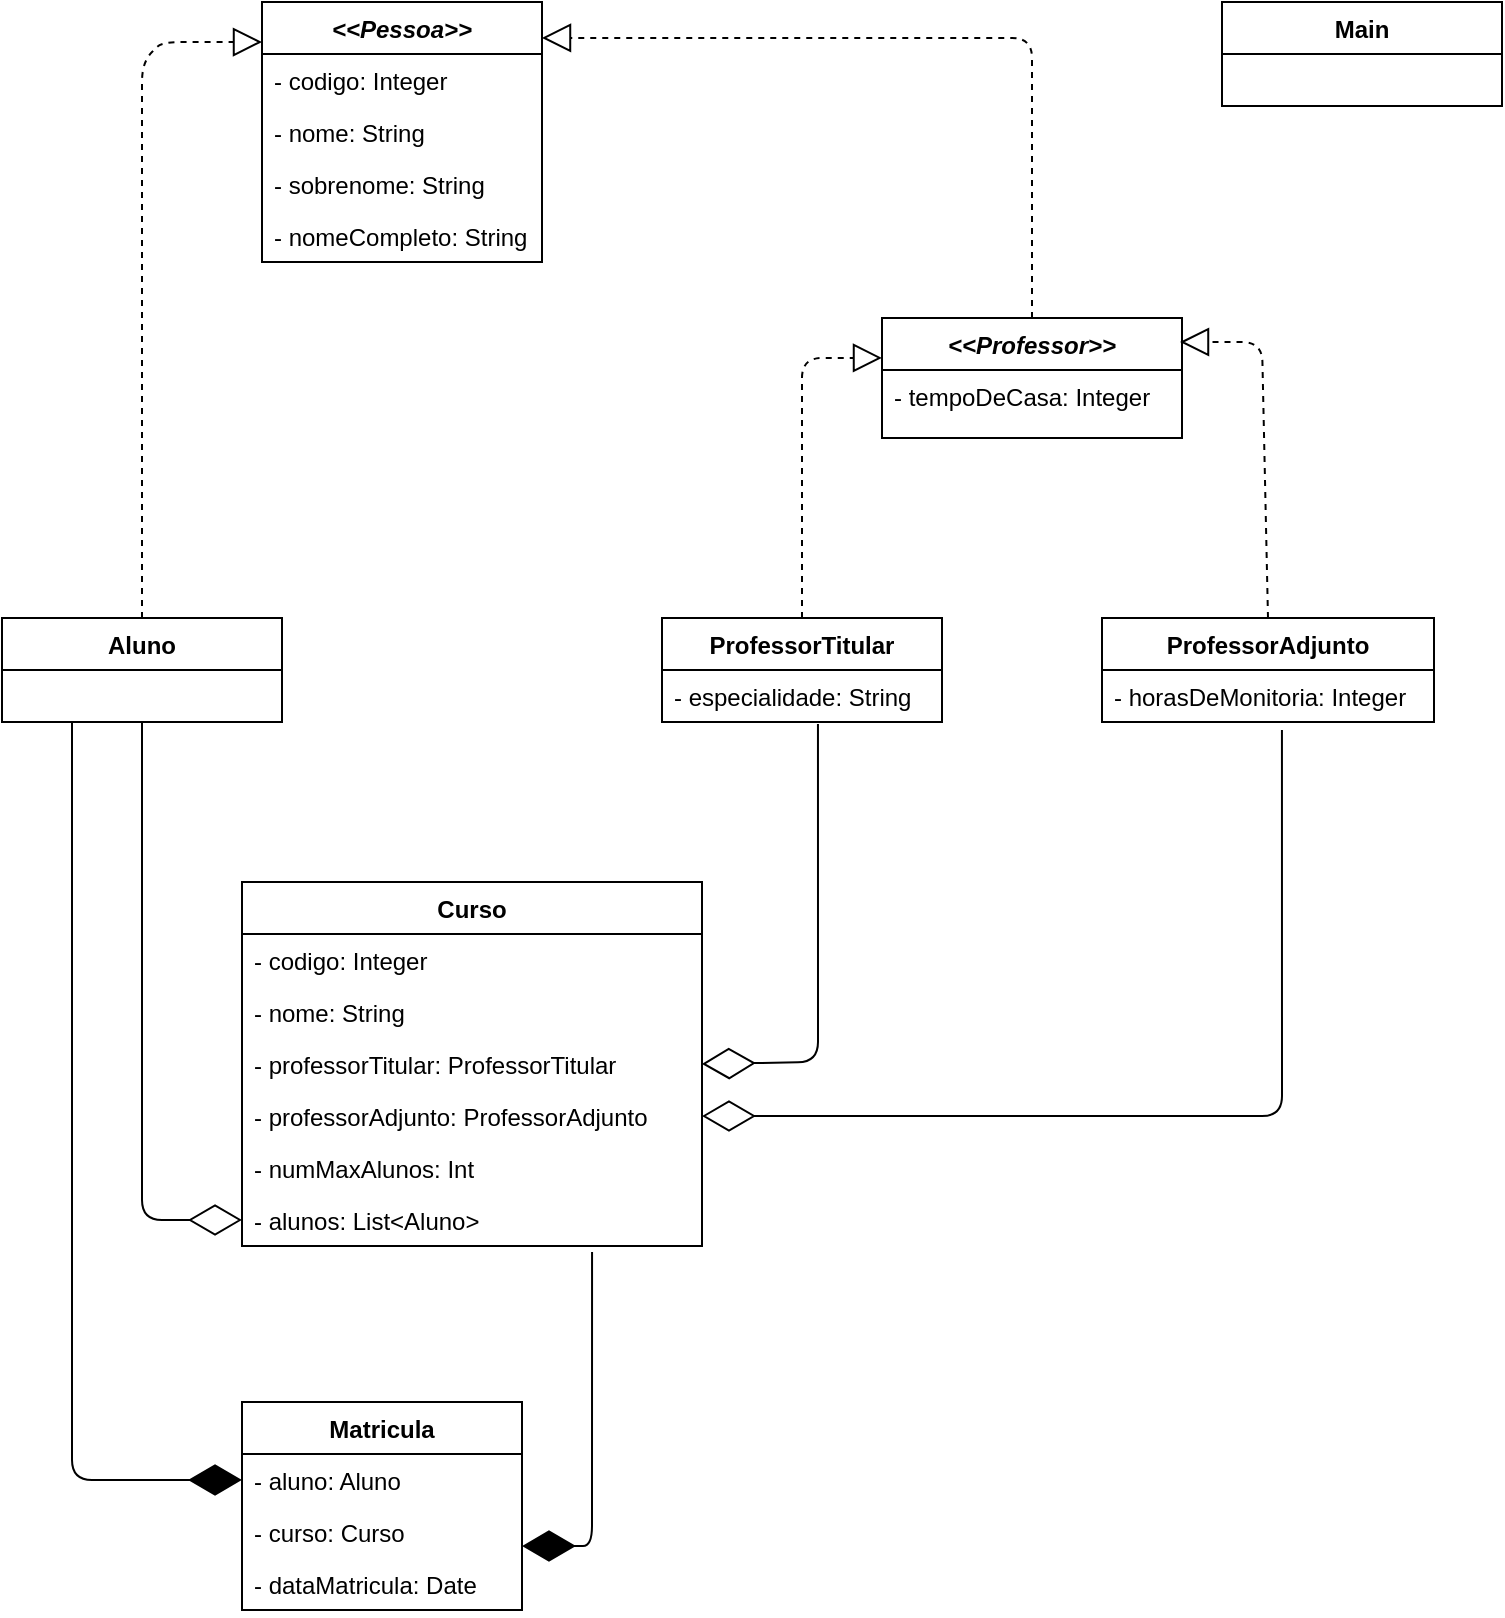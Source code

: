 <mxfile version="13.7.3" type="device"><diagram id="cOGqocI_gLedKxU5Qj73" name="Page-1"><mxGraphModel dx="868" dy="510" grid="1" gridSize="10" guides="1" tooltips="1" connect="1" arrows="1" fold="1" page="1" pageScale="1" pageWidth="827" pageHeight="1169" math="0" shadow="0"><root><mxCell id="0"/><mxCell id="1" parent="0"/><mxCell id="6XKGeILiF4ObVfbbi1Gw-1" value="&lt;&lt;Pessoa&gt;&gt;" style="swimlane;fontStyle=3;childLayout=stackLayout;horizontal=1;startSize=26;fillColor=none;horizontalStack=0;resizeParent=1;resizeParentMax=0;resizeLast=0;collapsible=1;marginBottom=0;" vertex="1" parent="1"><mxGeometry x="160" y="80" width="140" height="130" as="geometry"/></mxCell><mxCell id="6XKGeILiF4ObVfbbi1Gw-2" value="- codigo: Integer" style="text;strokeColor=none;fillColor=none;align=left;verticalAlign=top;spacingLeft=4;spacingRight=4;overflow=hidden;rotatable=0;points=[[0,0.5],[1,0.5]];portConstraint=eastwest;" vertex="1" parent="6XKGeILiF4ObVfbbi1Gw-1"><mxGeometry y="26" width="140" height="26" as="geometry"/></mxCell><mxCell id="6XKGeILiF4ObVfbbi1Gw-3" value="- nome: String" style="text;strokeColor=none;fillColor=none;align=left;verticalAlign=top;spacingLeft=4;spacingRight=4;overflow=hidden;rotatable=0;points=[[0,0.5],[1,0.5]];portConstraint=eastwest;" vertex="1" parent="6XKGeILiF4ObVfbbi1Gw-1"><mxGeometry y="52" width="140" height="26" as="geometry"/></mxCell><mxCell id="6XKGeILiF4ObVfbbi1Gw-4" value="- sobrenome: String" style="text;strokeColor=none;fillColor=none;align=left;verticalAlign=top;spacingLeft=4;spacingRight=4;overflow=hidden;rotatable=0;points=[[0,0.5],[1,0.5]];portConstraint=eastwest;" vertex="1" parent="6XKGeILiF4ObVfbbi1Gw-1"><mxGeometry y="78" width="140" height="26" as="geometry"/></mxCell><mxCell id="6XKGeILiF4ObVfbbi1Gw-5" value="- nomeCompleto: String" style="text;strokeColor=none;fillColor=none;align=left;verticalAlign=top;spacingLeft=4;spacingRight=4;overflow=hidden;rotatable=0;points=[[0,0.5],[1,0.5]];portConstraint=eastwest;" vertex="1" parent="6XKGeILiF4ObVfbbi1Gw-1"><mxGeometry y="104" width="140" height="26" as="geometry"/></mxCell><mxCell id="6XKGeILiF4ObVfbbi1Gw-6" value="" style="endArrow=block;dashed=1;endFill=0;endSize=12;html=1;exitX=0.5;exitY=0;exitDx=0;exitDy=0;entryX=0;entryY=0.154;entryDx=0;entryDy=0;entryPerimeter=0;" edge="1" parent="1" source="6XKGeILiF4ObVfbbi1Gw-7" target="6XKGeILiF4ObVfbbi1Gw-1"><mxGeometry width="160" relative="1" as="geometry"><mxPoint x="450" y="200" as="sourcePoint"/><mxPoint x="610" y="200" as="targetPoint"/><Array as="points"><mxPoint x="100" y="110"/><mxPoint x="110" y="100"/></Array></mxGeometry></mxCell><mxCell id="6XKGeILiF4ObVfbbi1Gw-16" value="" style="endArrow=block;dashed=1;endFill=0;endSize=12;html=1;exitX=0.5;exitY=0;exitDx=0;exitDy=0;entryX=1;entryY=0.138;entryDx=0;entryDy=0;entryPerimeter=0;" edge="1" parent="1" source="6XKGeILiF4ObVfbbi1Gw-12" target="6XKGeILiF4ObVfbbi1Gw-1"><mxGeometry width="160" relative="1" as="geometry"><mxPoint x="220" y="260" as="sourcePoint"/><mxPoint x="380" y="260" as="targetPoint"/><Array as="points"><mxPoint x="545" y="98"/></Array></mxGeometry></mxCell><mxCell id="6XKGeILiF4ObVfbbi1Gw-17" value="Main" style="swimlane;fontStyle=1;childLayout=stackLayout;horizontal=1;startSize=26;fillColor=none;horizontalStack=0;resizeParent=1;resizeParentMax=0;resizeLast=0;collapsible=1;marginBottom=0;" vertex="1" parent="1"><mxGeometry x="640" y="80" width="140" height="52" as="geometry"/></mxCell><mxCell id="6XKGeILiF4ObVfbbi1Gw-31" value="" style="endArrow=block;dashed=1;endFill=0;endSize=12;html=1;exitX=0.5;exitY=0;exitDx=0;exitDy=0;entryX=0;entryY=0.333;entryDx=0;entryDy=0;entryPerimeter=0;" edge="1" parent="1" source="6XKGeILiF4ObVfbbi1Gw-25" target="6XKGeILiF4ObVfbbi1Gw-12"><mxGeometry width="160" relative="1" as="geometry"><mxPoint x="363" y="387.012" as="sourcePoint"/><mxPoint x="380" y="408" as="targetPoint"/><Array as="points"><mxPoint x="430" y="258"/></Array></mxGeometry></mxCell><mxCell id="6XKGeILiF4ObVfbbi1Gw-32" value="" style="endArrow=block;dashed=1;endFill=0;endSize=12;html=1;exitX=0.5;exitY=0;exitDx=0;exitDy=0;" edge="1" parent="1" source="6XKGeILiF4ObVfbbi1Gw-29"><mxGeometry width="160" relative="1" as="geometry"><mxPoint x="220" y="408" as="sourcePoint"/><mxPoint x="619" y="250" as="targetPoint"/><Array as="points"><mxPoint x="660" y="250"/></Array></mxGeometry></mxCell><mxCell id="6XKGeILiF4ObVfbbi1Gw-8" value="Curso" style="swimlane;fontStyle=1;childLayout=stackLayout;horizontal=1;startSize=26;fillColor=none;horizontalStack=0;resizeParent=1;resizeParentMax=0;resizeLast=0;collapsible=1;marginBottom=0;" vertex="1" parent="1"><mxGeometry x="150" y="520" width="230" height="182" as="geometry"/></mxCell><mxCell id="6XKGeILiF4ObVfbbi1Gw-9" value="- codigo: Integer" style="text;strokeColor=none;fillColor=none;align=left;verticalAlign=top;spacingLeft=4;spacingRight=4;overflow=hidden;rotatable=0;points=[[0,0.5],[1,0.5]];portConstraint=eastwest;" vertex="1" parent="6XKGeILiF4ObVfbbi1Gw-8"><mxGeometry y="26" width="230" height="26" as="geometry"/></mxCell><mxCell id="6XKGeILiF4ObVfbbi1Gw-10" value="- nome: String" style="text;strokeColor=none;fillColor=none;align=left;verticalAlign=top;spacingLeft=4;spacingRight=4;overflow=hidden;rotatable=0;points=[[0,0.5],[1,0.5]];portConstraint=eastwest;" vertex="1" parent="6XKGeILiF4ObVfbbi1Gw-8"><mxGeometry y="52" width="230" height="26" as="geometry"/></mxCell><mxCell id="6XKGeILiF4ObVfbbi1Gw-33" value="- professorTitular: ProfessorTitular" style="text;strokeColor=none;fillColor=none;align=left;verticalAlign=top;spacingLeft=4;spacingRight=4;overflow=hidden;rotatable=0;points=[[0,0.5],[1,0.5]];portConstraint=eastwest;" vertex="1" parent="6XKGeILiF4ObVfbbi1Gw-8"><mxGeometry y="78" width="230" height="26" as="geometry"/></mxCell><mxCell id="6XKGeILiF4ObVfbbi1Gw-34" value="- professorAdjunto: ProfessorAdjunto" style="text;strokeColor=none;fillColor=none;align=left;verticalAlign=top;spacingLeft=4;spacingRight=4;overflow=hidden;rotatable=0;points=[[0,0.5],[1,0.5]];portConstraint=eastwest;" vertex="1" parent="6XKGeILiF4ObVfbbi1Gw-8"><mxGeometry y="104" width="230" height="26" as="geometry"/></mxCell><mxCell id="6XKGeILiF4ObVfbbi1Gw-35" value="- numMaxAlunos: Int" style="text;strokeColor=none;fillColor=none;align=left;verticalAlign=top;spacingLeft=4;spacingRight=4;overflow=hidden;rotatable=0;points=[[0,0.5],[1,0.5]];portConstraint=eastwest;" vertex="1" parent="6XKGeILiF4ObVfbbi1Gw-8"><mxGeometry y="130" width="230" height="26" as="geometry"/></mxCell><mxCell id="6XKGeILiF4ObVfbbi1Gw-36" value="- alunos: List&lt;Aluno&gt;" style="text;strokeColor=none;fillColor=none;align=left;verticalAlign=top;spacingLeft=4;spacingRight=4;overflow=hidden;rotatable=0;points=[[0,0.5],[1,0.5]];portConstraint=eastwest;" vertex="1" parent="6XKGeILiF4ObVfbbi1Gw-8"><mxGeometry y="156" width="230" height="26" as="geometry"/></mxCell><mxCell id="6XKGeILiF4ObVfbbi1Gw-25" value="ProfessorTitular" style="swimlane;fontStyle=1;childLayout=stackLayout;horizontal=1;startSize=26;fillColor=none;horizontalStack=0;resizeParent=1;resizeParentMax=0;resizeLast=0;collapsible=1;marginBottom=0;" vertex="1" parent="1"><mxGeometry x="360" y="388" width="140" height="52" as="geometry"/></mxCell><mxCell id="6XKGeILiF4ObVfbbi1Gw-26" value="- especialidade: String" style="text;strokeColor=none;fillColor=none;align=left;verticalAlign=top;spacingLeft=4;spacingRight=4;overflow=hidden;rotatable=0;points=[[0,0.5],[1,0.5]];portConstraint=eastwest;" vertex="1" parent="6XKGeILiF4ObVfbbi1Gw-25"><mxGeometry y="26" width="140" height="26" as="geometry"/></mxCell><mxCell id="6XKGeILiF4ObVfbbi1Gw-12" value="&lt;&lt;Professor&gt;&gt;" style="swimlane;fontStyle=3;childLayout=stackLayout;horizontal=1;startSize=26;fillColor=none;horizontalStack=0;resizeParent=1;resizeParentMax=0;resizeLast=0;collapsible=1;marginBottom=0;" vertex="1" parent="1"><mxGeometry x="470" y="238" width="150" height="60" as="geometry"/></mxCell><mxCell id="6XKGeILiF4ObVfbbi1Gw-13" value="- tempoDeCasa: Integer" style="text;strokeColor=none;fillColor=none;align=left;verticalAlign=top;spacingLeft=4;spacingRight=4;overflow=hidden;rotatable=0;points=[[0,0.5],[1,0.5]];portConstraint=eastwest;" vertex="1" parent="6XKGeILiF4ObVfbbi1Gw-12"><mxGeometry y="26" width="150" height="34" as="geometry"/></mxCell><mxCell id="6XKGeILiF4ObVfbbi1Gw-29" value="ProfessorAdjunto" style="swimlane;fontStyle=1;childLayout=stackLayout;horizontal=1;startSize=26;fillColor=none;horizontalStack=0;resizeParent=1;resizeParentMax=0;resizeLast=0;collapsible=1;marginBottom=0;" vertex="1" parent="1"><mxGeometry x="580" y="388" width="166" height="52" as="geometry"/></mxCell><mxCell id="6XKGeILiF4ObVfbbi1Gw-30" value="- horasDeMonitoria: Integer" style="text;strokeColor=none;fillColor=none;align=left;verticalAlign=top;spacingLeft=4;spacingRight=4;overflow=hidden;rotatable=0;points=[[0,0.5],[1,0.5]];portConstraint=eastwest;" vertex="1" parent="6XKGeILiF4ObVfbbi1Gw-29"><mxGeometry y="26" width="166" height="26" as="geometry"/></mxCell><mxCell id="6XKGeILiF4ObVfbbi1Gw-41" value="" style="endArrow=diamondThin;endFill=0;endSize=24;html=1;entryX=0;entryY=0.5;entryDx=0;entryDy=0;" edge="1" parent="1" target="6XKGeILiF4ObVfbbi1Gw-36"><mxGeometry width="160" relative="1" as="geometry"><mxPoint x="100" y="440" as="sourcePoint"/><mxPoint x="400" y="490" as="targetPoint"/><Array as="points"><mxPoint x="100" y="689"/></Array></mxGeometry></mxCell><mxCell id="6XKGeILiF4ObVfbbi1Gw-7" value="Aluno" style="swimlane;fontStyle=1;childLayout=stackLayout;horizontal=1;startSize=26;fillColor=none;horizontalStack=0;resizeParent=1;resizeParentMax=0;resizeLast=0;collapsible=1;marginBottom=0;" vertex="1" parent="1"><mxGeometry x="30" y="388" width="140" height="52" as="geometry"/></mxCell><mxCell id="6XKGeILiF4ObVfbbi1Gw-42" value="Matricula" style="swimlane;fontStyle=1;childLayout=stackLayout;horizontal=1;startSize=26;fillColor=none;horizontalStack=0;resizeParent=1;resizeParentMax=0;resizeLast=0;collapsible=1;marginBottom=0;" vertex="1" parent="1"><mxGeometry x="150" y="780" width="140" height="104" as="geometry"/></mxCell><mxCell id="6XKGeILiF4ObVfbbi1Gw-43" value="- aluno: Aluno" style="text;strokeColor=none;fillColor=none;align=left;verticalAlign=top;spacingLeft=4;spacingRight=4;overflow=hidden;rotatable=0;points=[[0,0.5],[1,0.5]];portConstraint=eastwest;" vertex="1" parent="6XKGeILiF4ObVfbbi1Gw-42"><mxGeometry y="26" width="140" height="26" as="geometry"/></mxCell><mxCell id="6XKGeILiF4ObVfbbi1Gw-44" value="- curso: Curso" style="text;strokeColor=none;fillColor=none;align=left;verticalAlign=top;spacingLeft=4;spacingRight=4;overflow=hidden;rotatable=0;points=[[0,0.5],[1,0.5]];portConstraint=eastwest;" vertex="1" parent="6XKGeILiF4ObVfbbi1Gw-42"><mxGeometry y="52" width="140" height="26" as="geometry"/></mxCell><mxCell id="6XKGeILiF4ObVfbbi1Gw-45" value="- dataMatricula: Date" style="text;strokeColor=none;fillColor=none;align=left;verticalAlign=top;spacingLeft=4;spacingRight=4;overflow=hidden;rotatable=0;points=[[0,0.5],[1,0.5]];portConstraint=eastwest;" vertex="1" parent="6XKGeILiF4ObVfbbi1Gw-42"><mxGeometry y="78" width="140" height="26" as="geometry"/></mxCell><mxCell id="6XKGeILiF4ObVfbbi1Gw-47" value="" style="endArrow=diamondThin;endFill=0;endSize=24;html=1;entryX=1;entryY=0.5;entryDx=0;entryDy=0;exitX=0.557;exitY=1.038;exitDx=0;exitDy=0;exitPerimeter=0;" edge="1" parent="1" source="6XKGeILiF4ObVfbbi1Gw-26" target="6XKGeILiF4ObVfbbi1Gw-33"><mxGeometry width="160" relative="1" as="geometry"><mxPoint x="240" y="590" as="sourcePoint"/><mxPoint x="400" y="590" as="targetPoint"/><Array as="points"><mxPoint x="438" y="610"/></Array></mxGeometry></mxCell><mxCell id="6XKGeILiF4ObVfbbi1Gw-48" value="" style="endArrow=diamondThin;endFill=0;endSize=24;html=1;entryX=1;entryY=0.5;entryDx=0;entryDy=0;exitX=0.542;exitY=1.154;exitDx=0;exitDy=0;exitPerimeter=0;" edge="1" parent="1" source="6XKGeILiF4ObVfbbi1Gw-30" target="6XKGeILiF4ObVfbbi1Gw-34"><mxGeometry width="160" relative="1" as="geometry"><mxPoint x="240" y="590" as="sourcePoint"/><mxPoint x="400" y="590" as="targetPoint"/><Array as="points"><mxPoint x="670" y="637"/></Array></mxGeometry></mxCell><mxCell id="6XKGeILiF4ObVfbbi1Gw-49" value="" style="endArrow=diamondThin;endFill=1;endSize=24;html=1;exitX=0.761;exitY=1.115;exitDx=0;exitDy=0;exitPerimeter=0;entryX=1;entryY=0.769;entryDx=0;entryDy=0;entryPerimeter=0;" edge="1" parent="1" source="6XKGeILiF4ObVfbbi1Gw-36" target="6XKGeILiF4ObVfbbi1Gw-44"><mxGeometry width="160" relative="1" as="geometry"><mxPoint x="240" y="790" as="sourcePoint"/><mxPoint x="400" y="790" as="targetPoint"/><Array as="points"><mxPoint x="325" y="852"/></Array></mxGeometry></mxCell><mxCell id="6XKGeILiF4ObVfbbi1Gw-50" value="" style="endArrow=diamondThin;endFill=1;endSize=24;html=1;exitX=0.25;exitY=1;exitDx=0;exitDy=0;entryX=0;entryY=0.5;entryDx=0;entryDy=0;" edge="1" parent="1" source="6XKGeILiF4ObVfbbi1Gw-7" target="6XKGeILiF4ObVfbbi1Gw-43"><mxGeometry width="160" relative="1" as="geometry"><mxPoint x="240" y="590" as="sourcePoint"/><mxPoint x="400" y="590" as="targetPoint"/><Array as="points"><mxPoint x="65" y="819"/></Array></mxGeometry></mxCell></root></mxGraphModel></diagram></mxfile>
